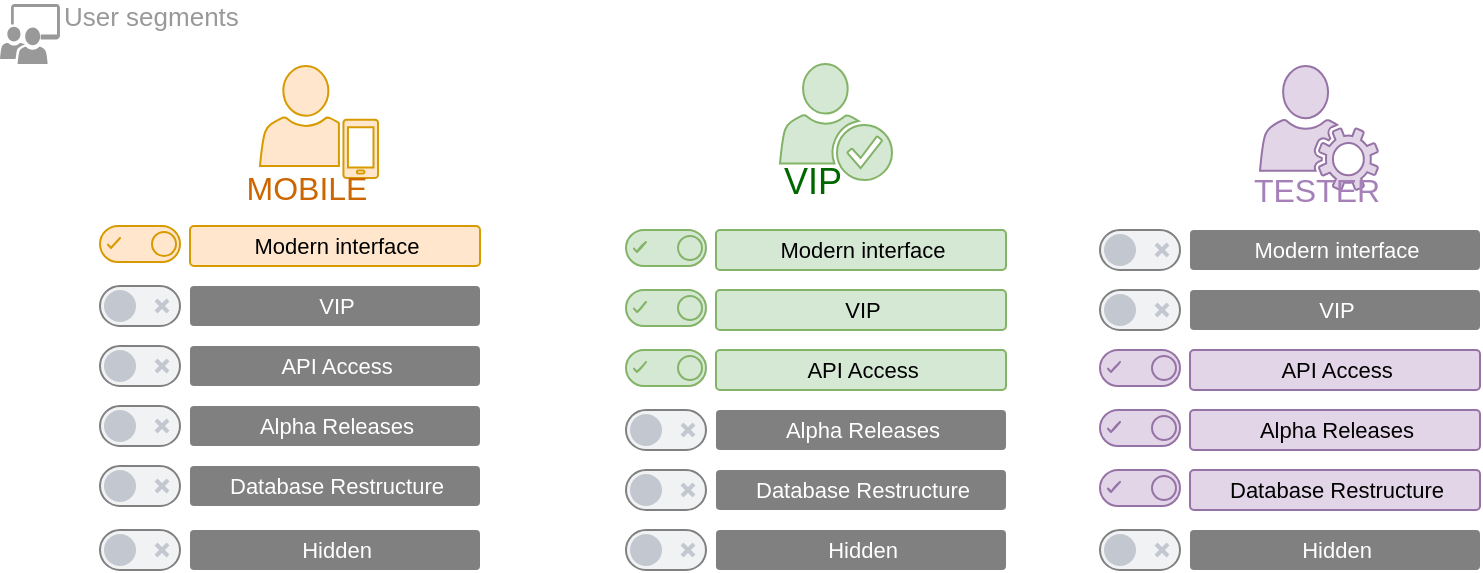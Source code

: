 <mxfile version="20.8.10" type="device"><diagram id="C22Zyo9x9_IkmYV2H3KQ" name="feature-flag-toggles"><mxGraphModel dx="684" dy="813" grid="1" gridSize="10" guides="1" tooltips="1" connect="1" arrows="1" fold="1" page="0" pageScale="1" pageWidth="827" pageHeight="1169" math="0" shadow="0"><root><mxCell id="0"/><mxCell id="1" parent="0"/><mxCell id="Y4RY1TbXBnviv-8IcJPs-9" value="API Access" style="rounded=1;arcSize=10;fillColor=#808080;strokeColor=none;html=1;fontSize=11;align=center;fontColor=#ffffff;fontStyle=0;fontSize=11;sketch=0;hachureGap=4;pointerEvents=0;fontFamily=Helvetica;" parent="1" vertex="1"><mxGeometry x="795" y="528" width="145" height="20" as="geometry"/></mxCell><mxCell id="Y4RY1TbXBnviv-8IcJPs-10" value="" style="fillColor=#F1F2F4;strokeColor=#808080;rounded=1;arcSize=50;sketch=0;hachureGap=4;pointerEvents=0;fontFamily=Helvetica;fontSize=20;" parent="1" vertex="1"><mxGeometry x="750" y="558" width="40" height="20" as="geometry"/></mxCell><mxCell id="Y4RY1TbXBnviv-8IcJPs-11" value="" style="shape=ellipse;strokeColor=none;fillColor=#C2C7D0;sketch=0;hachureGap=4;pointerEvents=0;fontFamily=Helvetica;fontSize=20;" parent="Y4RY1TbXBnviv-8IcJPs-10" vertex="1"><mxGeometry y="0.5" width="16" height="16" relative="1" as="geometry"><mxPoint x="2" y="-8" as="offset"/></mxGeometry></mxCell><mxCell id="Y4RY1TbXBnviv-8IcJPs-12" value="" style="html=1;shadow=0;dashed=0;shape=mxgraph.atlassian.x;strokeColor=#C2C7D0;strokeWidth=2;sketch=0;hachureGap=4;pointerEvents=0;fontFamily=Helvetica;fontSize=20;" parent="Y4RY1TbXBnviv-8IcJPs-10" vertex="1"><mxGeometry x="1" y="0.5" width="6" height="6" relative="1" as="geometry"><mxPoint x="-12" y="-3" as="offset"/></mxGeometry></mxCell><mxCell id="Y4RY1TbXBnviv-8IcJPs-13" value="Alpha Releases" style="rounded=1;arcSize=10;fillColor=#808080;strokeColor=none;html=1;fontSize=11;align=center;fontColor=#ffffff;fontStyle=0;fontSize=11;sketch=0;hachureGap=4;pointerEvents=0;fontFamily=Helvetica;" parent="1" vertex="1"><mxGeometry x="795" y="558" width="145" height="20" as="geometry"/></mxCell><mxCell id="Y4RY1TbXBnviv-8IcJPs-17" value="VIP" style="rounded=1;arcSize=10;fillColor=#808080;strokeColor=none;html=1;fontSize=11;align=center;fontColor=#ffffff;fontStyle=0;fontSize=11;sketch=0;hachureGap=4;pointerEvents=0;fontFamily=Helvetica;" parent="1" vertex="1"><mxGeometry x="795" y="498" width="145" height="20" as="geometry"/></mxCell><mxCell id="Y4RY1TbXBnviv-8IcJPs-18" value="" style="fillColor=#F1F2F4;strokeColor=#808080;rounded=1;arcSize=50;sketch=0;hachureGap=4;pointerEvents=0;fontFamily=Helvetica;fontSize=20;" parent="1" vertex="1"><mxGeometry x="750" y="588" width="40" height="20" as="geometry"/></mxCell><mxCell id="Y4RY1TbXBnviv-8IcJPs-19" value="" style="shape=ellipse;strokeColor=none;fillColor=#C2C7D0;sketch=0;hachureGap=4;pointerEvents=0;fontFamily=Helvetica;fontSize=20;" parent="Y4RY1TbXBnviv-8IcJPs-18" vertex="1"><mxGeometry y="0.5" width="16" height="16" relative="1" as="geometry"><mxPoint x="2" y="-8" as="offset"/></mxGeometry></mxCell><mxCell id="Y4RY1TbXBnviv-8IcJPs-20" value="" style="html=1;shadow=0;dashed=0;shape=mxgraph.atlassian.x;strokeColor=#C2C7D0;strokeWidth=2;sketch=0;hachureGap=4;pointerEvents=0;fontFamily=Helvetica;fontSize=20;" parent="Y4RY1TbXBnviv-8IcJPs-18" vertex="1"><mxGeometry x="1" y="0.5" width="6" height="6" relative="1" as="geometry"><mxPoint x="-12" y="-3" as="offset"/></mxGeometry></mxCell><mxCell id="Y4RY1TbXBnviv-8IcJPs-21" value="Database Restructure" style="rounded=1;arcSize=10;fillColor=#808080;strokeColor=none;html=1;fontSize=11;align=center;fontColor=#ffffff;fontStyle=0;fontSize=11;sketch=0;hachureGap=4;pointerEvents=0;fontFamily=Helvetica;" parent="1" vertex="1"><mxGeometry x="795" y="588" width="145" height="20" as="geometry"/></mxCell><mxCell id="Y4RY1TbXBnviv-8IcJPs-22" value="" style="fillColor=#ffe6cc;strokeColor=#d79b00;rounded=1;arcSize=50;sketch=0;hachureGap=4;pointerEvents=0;fontFamily=Helvetica;fontSize=20;" parent="1" vertex="1"><mxGeometry x="750" y="468" width="40" height="18" as="geometry"/></mxCell><mxCell id="Y4RY1TbXBnviv-8IcJPs-23" value="" style="shape=ellipse;strokeColor=#d79b00;fillColor=#ffe6cc;sketch=0;hachureGap=4;pointerEvents=0;fontFamily=Helvetica;fontSize=20;" parent="Y4RY1TbXBnviv-8IcJPs-22" vertex="1"><mxGeometry x="1" y="0.5" width="12" height="12" relative="1" as="geometry"><mxPoint x="-14" y="-6" as="offset"/></mxGeometry></mxCell><mxCell id="Y4RY1TbXBnviv-8IcJPs-24" value="" style="html=1;shadow=0;dashed=0;shape=mxgraph.atlassian.check;strokeColor=#d79b00;sketch=1;hachureGap=4;pointerEvents=0;fontFamily=Helvetica;fontSize=20;fillColor=#ffe6cc;" parent="Y4RY1TbXBnviv-8IcJPs-22" vertex="1"><mxGeometry y="0.5" width="6" height="5" relative="1" as="geometry"><mxPoint x="4" y="-3" as="offset"/></mxGeometry></mxCell><mxCell id="Y4RY1TbXBnviv-8IcJPs-25" value="Modern interface" style="rounded=1;arcSize=10;fillColor=#ffe6cc;strokeColor=#d79b00;html=1;fontSize=11;align=center;fontStyle=0;fontSize=11;sketch=0;hachureGap=4;pointerEvents=0;fontFamily=Helvetica;" parent="1" vertex="1"><mxGeometry x="795" y="468" width="145" height="20" as="geometry"/></mxCell><mxCell id="Y4RY1TbXBnviv-8IcJPs-26" value="MOBILE" style="sketch=0;pointerEvents=1;shadow=0;dashed=0;html=1;strokeColor=#d79b00;fillColor=#ffe6cc;labelPosition=center;verticalLabelPosition=bottom;verticalAlign=middle;outlineConnect=0;align=center;shape=mxgraph.office.users.mobile_user;fontSize=16;fontFamily=Helvetica;rounded=1;arcSize=50;hachureGap=4;spacingBottom=47;spacingRight=13;fontColor=#CC6600;" parent="1" vertex="1"><mxGeometry x="830" y="388" width="59" height="56" as="geometry"/></mxCell><mxCell id="Y4RY1TbXBnviv-8IcJPs-27" value="" style="fillColor=#e1d5e7;strokeColor=#9673a6;rounded=1;arcSize=50;sketch=0;hachureGap=4;pointerEvents=0;fontFamily=Helvetica;fontSize=20;" parent="1" vertex="1"><mxGeometry x="1250" y="530" width="40" height="18" as="geometry"/></mxCell><mxCell id="Y4RY1TbXBnviv-8IcJPs-28" value="" style="shape=ellipse;strokeColor=#9673a6;fillColor=#e1d5e7;sketch=0;hachureGap=4;pointerEvents=0;fontFamily=Helvetica;fontSize=20;" parent="Y4RY1TbXBnviv-8IcJPs-27" vertex="1"><mxGeometry x="1" y="0.5" width="12" height="12" relative="1" as="geometry"><mxPoint x="-14" y="-6" as="offset"/></mxGeometry></mxCell><mxCell id="Y4RY1TbXBnviv-8IcJPs-29" value="" style="html=1;shadow=0;dashed=0;shape=mxgraph.atlassian.check;strokeColor=#9673a6;sketch=1;hachureGap=4;pointerEvents=0;fontFamily=Helvetica;fontSize=20;fillColor=#e1d5e7;" parent="Y4RY1TbXBnviv-8IcJPs-27" vertex="1"><mxGeometry y="0.5" width="6" height="5" relative="1" as="geometry"><mxPoint x="4" y="-3" as="offset"/></mxGeometry></mxCell><mxCell id="Y4RY1TbXBnviv-8IcJPs-30" value="API Access" style="rounded=1;arcSize=10;fillColor=#e1d5e7;strokeColor=#9673a6;html=1;fontSize=11;align=center;fontStyle=0;fontSize=11;sketch=0;hachureGap=4;pointerEvents=0;fontFamily=Helvetica;" parent="1" vertex="1"><mxGeometry x="1295" y="530" width="145" height="20" as="geometry"/></mxCell><mxCell id="Y4RY1TbXBnviv-8IcJPs-31" value="" style="fillColor=#F1F2F4;strokeColor=#808080;rounded=1;arcSize=50;sketch=0;hachureGap=4;pointerEvents=0;fontFamily=Helvetica;fontSize=20;" parent="1" vertex="1"><mxGeometry x="1250" y="470" width="40" height="20" as="geometry"/></mxCell><mxCell id="Y4RY1TbXBnviv-8IcJPs-32" value="" style="shape=ellipse;strokeColor=none;fillColor=#C2C7D0;sketch=0;hachureGap=4;pointerEvents=0;fontFamily=Helvetica;fontSize=20;" parent="Y4RY1TbXBnviv-8IcJPs-31" vertex="1"><mxGeometry y="0.5" width="16" height="16" relative="1" as="geometry"><mxPoint x="2" y="-8" as="offset"/></mxGeometry></mxCell><mxCell id="Y4RY1TbXBnviv-8IcJPs-33" value="" style="html=1;shadow=0;dashed=0;shape=mxgraph.atlassian.x;strokeColor=#C2C7D0;strokeWidth=2;sketch=0;hachureGap=4;pointerEvents=0;fontFamily=Helvetica;fontSize=20;" parent="Y4RY1TbXBnviv-8IcJPs-31" vertex="1"><mxGeometry x="1" y="0.5" width="6" height="6" relative="1" as="geometry"><mxPoint x="-12" y="-3" as="offset"/></mxGeometry></mxCell><mxCell id="Y4RY1TbXBnviv-8IcJPs-34" value="Alpha Releases" style="rounded=1;arcSize=10;fillColor=#e1d5e7;strokeColor=#9673a6;html=1;fontSize=11;align=center;fontStyle=0;fontSize=11;sketch=0;hachureGap=4;pointerEvents=0;fontFamily=Helvetica;" parent="1" vertex="1"><mxGeometry x="1295" y="560" width="145" height="20" as="geometry"/></mxCell><mxCell id="Y4RY1TbXBnviv-8IcJPs-35" value="" style="fillColor=#e1d5e7;strokeColor=#9673a6;rounded=1;arcSize=50;sketch=0;hachureGap=4;pointerEvents=0;fontFamily=Helvetica;fontSize=20;" parent="1" vertex="1"><mxGeometry x="1250" y="590" width="40" height="18" as="geometry"/></mxCell><mxCell id="Y4RY1TbXBnviv-8IcJPs-36" value="" style="shape=ellipse;strokeColor=#9673a6;fillColor=#e1d5e7;sketch=0;hachureGap=4;pointerEvents=0;fontFamily=Helvetica;fontSize=20;" parent="Y4RY1TbXBnviv-8IcJPs-35" vertex="1"><mxGeometry x="1" y="0.5" width="12" height="12" relative="1" as="geometry"><mxPoint x="-14" y="-6" as="offset"/></mxGeometry></mxCell><mxCell id="Y4RY1TbXBnviv-8IcJPs-37" value="" style="html=1;shadow=0;dashed=0;shape=mxgraph.atlassian.check;strokeColor=#9673a6;sketch=1;hachureGap=4;pointerEvents=0;fontFamily=Helvetica;fontSize=20;fillColor=#e1d5e7;" parent="Y4RY1TbXBnviv-8IcJPs-35" vertex="1"><mxGeometry y="0.5" width="6" height="5" relative="1" as="geometry"><mxPoint x="4" y="-3" as="offset"/></mxGeometry></mxCell><mxCell id="Y4RY1TbXBnviv-8IcJPs-38" value="VIP" style="rounded=1;arcSize=10;fillColor=#808080;strokeColor=none;html=1;fontSize=11;align=center;fontColor=#ffffff;fontStyle=0;fontSize=11;sketch=0;hachureGap=4;pointerEvents=0;fontFamily=Helvetica;" parent="1" vertex="1"><mxGeometry x="1295" y="500" width="145" height="20" as="geometry"/></mxCell><mxCell id="Y4RY1TbXBnviv-8IcJPs-39" value="" style="fillColor=#F1F2F4;strokeColor=#808080;rounded=1;arcSize=50;sketch=0;hachureGap=4;pointerEvents=0;fontFamily=Helvetica;fontSize=20;" parent="1" vertex="1"><mxGeometry x="1250" y="500" width="40" height="20" as="geometry"/></mxCell><mxCell id="Y4RY1TbXBnviv-8IcJPs-40" value="" style="shape=ellipse;strokeColor=none;fillColor=#C2C7D0;sketch=0;hachureGap=4;pointerEvents=0;fontFamily=Helvetica;fontSize=20;" parent="Y4RY1TbXBnviv-8IcJPs-39" vertex="1"><mxGeometry y="0.5" width="16" height="16" relative="1" as="geometry"><mxPoint x="2" y="-8" as="offset"/></mxGeometry></mxCell><mxCell id="Y4RY1TbXBnviv-8IcJPs-41" value="" style="html=1;shadow=0;dashed=0;shape=mxgraph.atlassian.x;strokeColor=#C2C7D0;strokeWidth=2;sketch=0;hachureGap=4;pointerEvents=0;fontFamily=Helvetica;fontSize=20;" parent="Y4RY1TbXBnviv-8IcJPs-39" vertex="1"><mxGeometry x="1" y="0.5" width="6" height="6" relative="1" as="geometry"><mxPoint x="-12" y="-3" as="offset"/></mxGeometry></mxCell><mxCell id="Y4RY1TbXBnviv-8IcJPs-42" value="Database Restructure" style="rounded=1;arcSize=10;fillColor=#e1d5e7;strokeColor=#9673a6;html=1;fontSize=11;align=center;fontStyle=0;fontSize=11;sketch=0;hachureGap=4;pointerEvents=0;fontFamily=Helvetica;" parent="1" vertex="1"><mxGeometry x="1295" y="590" width="145" height="20" as="geometry"/></mxCell><mxCell id="Y4RY1TbXBnviv-8IcJPs-43" value="" style="fillColor=#e1d5e7;strokeColor=#9673a6;rounded=1;arcSize=50;sketch=0;hachureGap=4;pointerEvents=0;fontFamily=Helvetica;fontSize=20;" parent="1" vertex="1"><mxGeometry x="1250" y="560" width="40" height="18" as="geometry"/></mxCell><mxCell id="Y4RY1TbXBnviv-8IcJPs-44" value="" style="shape=ellipse;strokeColor=#9673a6;fillColor=#e1d5e7;sketch=0;hachureGap=4;pointerEvents=0;fontFamily=Helvetica;fontSize=20;" parent="Y4RY1TbXBnviv-8IcJPs-43" vertex="1"><mxGeometry x="1" y="0.5" width="12" height="12" relative="1" as="geometry"><mxPoint x="-14" y="-6" as="offset"/></mxGeometry></mxCell><mxCell id="Y4RY1TbXBnviv-8IcJPs-45" value="" style="html=1;shadow=0;dashed=0;shape=mxgraph.atlassian.check;strokeColor=#9673a6;sketch=1;hachureGap=4;pointerEvents=0;fontFamily=Helvetica;fontSize=20;fillColor=#e1d5e7;" parent="Y4RY1TbXBnviv-8IcJPs-43" vertex="1"><mxGeometry y="0.5" width="6" height="5" relative="1" as="geometry"><mxPoint x="4" y="-3" as="offset"/></mxGeometry></mxCell><mxCell id="Y4RY1TbXBnviv-8IcJPs-46" value="Modern interface" style="rounded=1;arcSize=10;fillColor=#808080;strokeColor=none;html=1;fontSize=11;align=center;fontColor=#ffffff;fontStyle=0;fontSize=11;sketch=0;hachureGap=4;pointerEvents=0;fontFamily=Helvetica;" parent="1" vertex="1"><mxGeometry x="1295" y="470" width="145" height="20" as="geometry"/></mxCell><mxCell id="Y4RY1TbXBnviv-8IcJPs-48" value="TESTER" style="sketch=0;pointerEvents=1;shadow=0;dashed=0;html=1;strokeColor=#9673a6;fillColor=#e1d5e7;labelPosition=center;verticalLabelPosition=bottom;verticalAlign=middle;outlineConnect=0;align=center;shape=mxgraph.office.services.user_services;fontSize=16;fontFamily=Helvetica;rounded=1;arcSize=10;hachureGap=4;fontStyle=0;spacingBottom=62;spacingRight=4;fontColor=#A680B8;" parent="1" vertex="1"><mxGeometry x="1330" y="388" width="59" height="62" as="geometry"/></mxCell><mxCell id="Y4RY1TbXBnviv-8IcJPs-49" value="VIP" style="sketch=0;pointerEvents=1;shadow=0;dashed=0;html=1;strokeColor=#82b366;fillColor=#d5e8d4;labelPosition=center;verticalLabelPosition=bottom;verticalAlign=middle;outlineConnect=0;align=center;shape=mxgraph.office.users.credentials;fontSize=18;fontFamily=Helvetica;rounded=1;arcSize=10;hachureGap=4;fontStyle=0;spacingBottom=56;spacingRight=24;fontColor=#006600;" parent="1" vertex="1"><mxGeometry x="1090" y="387" width="56" height="58" as="geometry"/></mxCell><mxCell id="Y4RY1TbXBnviv-8IcJPs-50" value="" style="fillColor=#F1F2F4;strokeColor=#808080;rounded=1;arcSize=50;sketch=0;hachureGap=4;pointerEvents=0;fontFamily=Helvetica;fontSize=20;" parent="1" vertex="1"><mxGeometry x="750" y="528" width="40" height="20" as="geometry"/></mxCell><mxCell id="Y4RY1TbXBnviv-8IcJPs-51" value="" style="shape=ellipse;strokeColor=none;fillColor=#C2C7D0;sketch=0;hachureGap=4;pointerEvents=0;fontFamily=Helvetica;fontSize=20;" parent="Y4RY1TbXBnviv-8IcJPs-50" vertex="1"><mxGeometry y="0.5" width="16" height="16" relative="1" as="geometry"><mxPoint x="2" y="-8" as="offset"/></mxGeometry></mxCell><mxCell id="Y4RY1TbXBnviv-8IcJPs-52" value="" style="html=1;shadow=0;dashed=0;shape=mxgraph.atlassian.x;strokeColor=#C2C7D0;strokeWidth=2;sketch=0;hachureGap=4;pointerEvents=0;fontFamily=Helvetica;fontSize=20;" parent="Y4RY1TbXBnviv-8IcJPs-50" vertex="1"><mxGeometry x="1" y="0.5" width="6" height="6" relative="1" as="geometry"><mxPoint x="-12" y="-3" as="offset"/></mxGeometry></mxCell><mxCell id="Y4RY1TbXBnviv-8IcJPs-53" value="API Access" style="rounded=1;arcSize=10;fillColor=#d5e8d4;strokeColor=#82b366;html=1;fontSize=11;align=center;fontStyle=0;fontSize=11;sketch=0;hachureGap=4;pointerEvents=0;fontFamily=Helvetica;" parent="1" vertex="1"><mxGeometry x="1058" y="530" width="145" height="20" as="geometry"/></mxCell><mxCell id="Y4RY1TbXBnviv-8IcJPs-54" value="" style="fillColor=#F1F2F4;strokeColor=#808080;rounded=1;arcSize=50;sketch=0;hachureGap=4;pointerEvents=0;fontFamily=Helvetica;fontSize=20;" parent="1" vertex="1"><mxGeometry x="1013" y="560" width="40" height="20" as="geometry"/></mxCell><mxCell id="Y4RY1TbXBnviv-8IcJPs-55" value="" style="shape=ellipse;strokeColor=none;fillColor=#C2C7D0;sketch=0;hachureGap=4;pointerEvents=0;fontFamily=Helvetica;fontSize=20;" parent="Y4RY1TbXBnviv-8IcJPs-54" vertex="1"><mxGeometry y="0.5" width="16" height="16" relative="1" as="geometry"><mxPoint x="2" y="-8" as="offset"/></mxGeometry></mxCell><mxCell id="Y4RY1TbXBnviv-8IcJPs-56" value="" style="html=1;shadow=0;dashed=0;shape=mxgraph.atlassian.x;strokeColor=#C2C7D0;strokeWidth=2;sketch=0;hachureGap=4;pointerEvents=0;fontFamily=Helvetica;fontSize=20;" parent="Y4RY1TbXBnviv-8IcJPs-54" vertex="1"><mxGeometry x="1" y="0.5" width="6" height="6" relative="1" as="geometry"><mxPoint x="-12" y="-3" as="offset"/></mxGeometry></mxCell><mxCell id="Y4RY1TbXBnviv-8IcJPs-57" value="Alpha Releases" style="rounded=1;arcSize=10;fillColor=#808080;strokeColor=none;html=1;fontSize=11;align=center;fontColor=#ffffff;fontStyle=0;fontSize=11;sketch=0;hachureGap=4;pointerEvents=0;fontFamily=Helvetica;" parent="1" vertex="1"><mxGeometry x="1058" y="560" width="145" height="20" as="geometry"/></mxCell><mxCell id="Y4RY1TbXBnviv-8IcJPs-58" value="" style="fillColor=#d5e8d4;strokeColor=#82b366;rounded=1;arcSize=50;sketch=0;hachureGap=4;pointerEvents=0;fontFamily=Helvetica;fontSize=20;" parent="1" vertex="1"><mxGeometry x="1013" y="500" width="40" height="18" as="geometry"/></mxCell><mxCell id="Y4RY1TbXBnviv-8IcJPs-59" value="" style="shape=ellipse;strokeColor=#82b366;fillColor=#d5e8d4;sketch=0;hachureGap=4;pointerEvents=0;fontFamily=Helvetica;fontSize=20;" parent="Y4RY1TbXBnviv-8IcJPs-58" vertex="1"><mxGeometry x="1" y="0.5" width="12" height="12" relative="1" as="geometry"><mxPoint x="-14" y="-6" as="offset"/></mxGeometry></mxCell><mxCell id="Y4RY1TbXBnviv-8IcJPs-60" value="" style="html=1;shadow=0;dashed=0;shape=mxgraph.atlassian.check;strokeColor=#82b366;sketch=1;hachureGap=4;pointerEvents=0;fontFamily=Helvetica;fontSize=20;fillColor=#d5e8d4;" parent="Y4RY1TbXBnviv-8IcJPs-58" vertex="1"><mxGeometry y="0.5" width="6" height="5" relative="1" as="geometry"><mxPoint x="4" y="-3" as="offset"/></mxGeometry></mxCell><mxCell id="Y4RY1TbXBnviv-8IcJPs-61" value="VIP" style="rounded=1;arcSize=10;fillColor=#d5e8d4;strokeColor=#82b366;html=1;fontSize=11;align=center;fontStyle=0;fontSize=11;sketch=0;hachureGap=4;pointerEvents=0;fontFamily=Helvetica;" parent="1" vertex="1"><mxGeometry x="1058" y="500" width="145" height="20" as="geometry"/></mxCell><mxCell id="Y4RY1TbXBnviv-8IcJPs-62" value="" style="fillColor=#F1F2F4;strokeColor=#808080;rounded=1;arcSize=50;sketch=0;hachureGap=4;pointerEvents=0;fontFamily=Helvetica;fontSize=20;" parent="1" vertex="1"><mxGeometry x="1013" y="590" width="40" height="20" as="geometry"/></mxCell><mxCell id="Y4RY1TbXBnviv-8IcJPs-63" value="" style="shape=ellipse;strokeColor=none;fillColor=#C2C7D0;sketch=0;hachureGap=4;pointerEvents=0;fontFamily=Helvetica;fontSize=20;" parent="Y4RY1TbXBnviv-8IcJPs-62" vertex="1"><mxGeometry y="0.5" width="16" height="16" relative="1" as="geometry"><mxPoint x="2" y="-8" as="offset"/></mxGeometry></mxCell><mxCell id="Y4RY1TbXBnviv-8IcJPs-64" value="" style="html=1;shadow=0;dashed=0;shape=mxgraph.atlassian.x;strokeColor=#C2C7D0;strokeWidth=2;sketch=0;hachureGap=4;pointerEvents=0;fontFamily=Helvetica;fontSize=20;" parent="Y4RY1TbXBnviv-8IcJPs-62" vertex="1"><mxGeometry x="1" y="0.5" width="6" height="6" relative="1" as="geometry"><mxPoint x="-12" y="-3" as="offset"/></mxGeometry></mxCell><mxCell id="Y4RY1TbXBnviv-8IcJPs-65" value="Database Restructure" style="rounded=1;arcSize=10;fillColor=#808080;strokeColor=none;html=1;fontSize=11;align=center;fontColor=#ffffff;fontStyle=0;fontSize=11;sketch=0;hachureGap=4;pointerEvents=0;fontFamily=Helvetica;" parent="1" vertex="1"><mxGeometry x="1058" y="590" width="145" height="20" as="geometry"/></mxCell><mxCell id="Y4RY1TbXBnviv-8IcJPs-66" value="" style="fillColor=#d5e8d4;strokeColor=#82b366;rounded=1;arcSize=50;sketch=0;hachureGap=4;pointerEvents=0;fontFamily=Helvetica;fontSize=20;" parent="1" vertex="1"><mxGeometry x="1013" y="470" width="40" height="18" as="geometry"/></mxCell><mxCell id="Y4RY1TbXBnviv-8IcJPs-67" value="" style="shape=ellipse;strokeColor=#82b366;fillColor=#d5e8d4;sketch=0;hachureGap=4;pointerEvents=0;fontFamily=Helvetica;fontSize=20;" parent="Y4RY1TbXBnviv-8IcJPs-66" vertex="1"><mxGeometry x="1" y="0.5" width="12" height="12" relative="1" as="geometry"><mxPoint x="-14" y="-6" as="offset"/></mxGeometry></mxCell><mxCell id="Y4RY1TbXBnviv-8IcJPs-68" value="" style="html=1;shadow=0;dashed=0;shape=mxgraph.atlassian.check;strokeColor=#82b366;sketch=1;hachureGap=4;pointerEvents=0;fontFamily=Helvetica;fontSize=20;fillColor=#d5e8d4;" parent="Y4RY1TbXBnviv-8IcJPs-66" vertex="1"><mxGeometry y="0.5" width="6" height="5" relative="1" as="geometry"><mxPoint x="4" y="-3" as="offset"/></mxGeometry></mxCell><mxCell id="Y4RY1TbXBnviv-8IcJPs-69" value="Modern interface" style="rounded=1;arcSize=10;fillColor=#d5e8d4;strokeColor=#82b366;html=1;fontSize=11;align=center;fontStyle=0;fontSize=11;sketch=0;hachureGap=4;pointerEvents=0;fontFamily=Helvetica;" parent="1" vertex="1"><mxGeometry x="1058" y="470" width="145" height="20" as="geometry"/></mxCell><mxCell id="Y4RY1TbXBnviv-8IcJPs-73" value="" style="fillColor=#F1F2F4;strokeColor=#808080;rounded=1;arcSize=50;sketch=0;hachureGap=4;pointerEvents=0;fontFamily=Helvetica;fontSize=20;" parent="1" vertex="1"><mxGeometry x="750" y="498" width="40" height="20" as="geometry"/></mxCell><mxCell id="Y4RY1TbXBnviv-8IcJPs-74" value="" style="shape=ellipse;strokeColor=none;fillColor=#C2C7D0;sketch=0;hachureGap=4;pointerEvents=0;fontFamily=Helvetica;fontSize=20;" parent="Y4RY1TbXBnviv-8IcJPs-73" vertex="1"><mxGeometry y="0.5" width="16" height="16" relative="1" as="geometry"><mxPoint x="2" y="-8" as="offset"/></mxGeometry></mxCell><mxCell id="Y4RY1TbXBnviv-8IcJPs-75" value="" style="html=1;shadow=0;dashed=0;shape=mxgraph.atlassian.x;strokeColor=#C2C7D0;strokeWidth=2;sketch=0;hachureGap=4;pointerEvents=0;fontFamily=Helvetica;fontSize=20;" parent="Y4RY1TbXBnviv-8IcJPs-73" vertex="1"><mxGeometry x="1" y="0.5" width="6" height="6" relative="1" as="geometry"><mxPoint x="-12" y="-3" as="offset"/></mxGeometry></mxCell><mxCell id="Y4RY1TbXBnviv-8IcJPs-76" value="" style="fillColor=#d5e8d4;strokeColor=#82b366;rounded=1;arcSize=50;sketch=0;hachureGap=4;pointerEvents=0;fontFamily=Helvetica;fontSize=20;" parent="1" vertex="1"><mxGeometry x="1013" y="530" width="40" height="18" as="geometry"/></mxCell><mxCell id="Y4RY1TbXBnviv-8IcJPs-77" value="" style="shape=ellipse;strokeColor=#82b366;fillColor=#d5e8d4;sketch=0;hachureGap=4;pointerEvents=0;fontFamily=Helvetica;fontSize=20;" parent="Y4RY1TbXBnviv-8IcJPs-76" vertex="1"><mxGeometry x="1" y="0.5" width="12" height="12" relative="1" as="geometry"><mxPoint x="-14" y="-6" as="offset"/></mxGeometry></mxCell><mxCell id="Y4RY1TbXBnviv-8IcJPs-78" value="" style="html=1;shadow=0;dashed=0;shape=mxgraph.atlassian.check;strokeColor=#82b366;sketch=1;hachureGap=4;pointerEvents=0;fontFamily=Helvetica;fontSize=20;fillColor=#d5e8d4;" parent="Y4RY1TbXBnviv-8IcJPs-76" vertex="1"><mxGeometry y="0.5" width="6" height="5" relative="1" as="geometry"><mxPoint x="4" y="-3" as="offset"/></mxGeometry></mxCell><mxCell id="Y4RY1TbXBnviv-8IcJPs-82" value="" style="fillColor=#F1F2F4;strokeColor=#808080;rounded=1;arcSize=50;sketch=0;hachureGap=4;pointerEvents=0;fontFamily=Helvetica;fontSize=20;" parent="1" vertex="1"><mxGeometry x="750" y="620" width="40" height="20" as="geometry"/></mxCell><mxCell id="Y4RY1TbXBnviv-8IcJPs-83" value="" style="shape=ellipse;strokeColor=none;fillColor=#C2C7D0;sketch=0;hachureGap=4;pointerEvents=0;fontFamily=Helvetica;fontSize=20;" parent="Y4RY1TbXBnviv-8IcJPs-82" vertex="1"><mxGeometry y="0.5" width="16" height="16" relative="1" as="geometry"><mxPoint x="2" y="-8" as="offset"/></mxGeometry></mxCell><mxCell id="Y4RY1TbXBnviv-8IcJPs-84" value="" style="html=1;shadow=0;dashed=0;shape=mxgraph.atlassian.x;strokeColor=#C2C7D0;strokeWidth=2;sketch=0;hachureGap=4;pointerEvents=0;fontFamily=Helvetica;fontSize=20;" parent="Y4RY1TbXBnviv-8IcJPs-82" vertex="1"><mxGeometry x="1" y="0.5" width="6" height="6" relative="1" as="geometry"><mxPoint x="-12" y="-3" as="offset"/></mxGeometry></mxCell><mxCell id="Y4RY1TbXBnviv-8IcJPs-85" value="Hidden" style="rounded=1;arcSize=10;fillColor=#808080;strokeColor=none;html=1;fontSize=11;align=center;fontColor=#ffffff;fontStyle=0;fontSize=11;sketch=0;hachureGap=4;pointerEvents=0;fontFamily=Helvetica;" parent="1" vertex="1"><mxGeometry x="795" y="620" width="145" height="20" as="geometry"/></mxCell><mxCell id="Y4RY1TbXBnviv-8IcJPs-86" value="" style="fillColor=#F1F2F4;strokeColor=#808080;rounded=1;arcSize=50;sketch=0;hachureGap=4;pointerEvents=0;fontFamily=Helvetica;fontSize=20;" parent="1" vertex="1"><mxGeometry x="1013" y="620" width="40" height="20" as="geometry"/></mxCell><mxCell id="Y4RY1TbXBnviv-8IcJPs-87" value="" style="shape=ellipse;strokeColor=none;fillColor=#C2C7D0;sketch=0;hachureGap=4;pointerEvents=0;fontFamily=Helvetica;fontSize=20;" parent="Y4RY1TbXBnviv-8IcJPs-86" vertex="1"><mxGeometry y="0.5" width="16" height="16" relative="1" as="geometry"><mxPoint x="2" y="-8" as="offset"/></mxGeometry></mxCell><mxCell id="Y4RY1TbXBnviv-8IcJPs-88" value="" style="html=1;shadow=0;dashed=0;shape=mxgraph.atlassian.x;strokeColor=#C2C7D0;strokeWidth=2;sketch=0;hachureGap=4;pointerEvents=0;fontFamily=Helvetica;fontSize=20;" parent="Y4RY1TbXBnviv-8IcJPs-86" vertex="1"><mxGeometry x="1" y="0.5" width="6" height="6" relative="1" as="geometry"><mxPoint x="-12" y="-3" as="offset"/></mxGeometry></mxCell><mxCell id="Y4RY1TbXBnviv-8IcJPs-89" value="Hidden" style="rounded=1;arcSize=10;fillColor=#808080;strokeColor=none;html=1;fontSize=11;align=center;fontColor=#ffffff;fontStyle=0;fontSize=11;sketch=0;hachureGap=4;pointerEvents=0;fontFamily=Helvetica;" parent="1" vertex="1"><mxGeometry x="1058" y="620" width="145" height="20" as="geometry"/></mxCell><mxCell id="Y4RY1TbXBnviv-8IcJPs-90" value="" style="fillColor=#F1F2F4;strokeColor=#808080;rounded=1;arcSize=50;sketch=0;hachureGap=4;pointerEvents=0;fontFamily=Helvetica;fontSize=20;" parent="1" vertex="1"><mxGeometry x="1250" y="620" width="40" height="20" as="geometry"/></mxCell><mxCell id="Y4RY1TbXBnviv-8IcJPs-91" value="" style="shape=ellipse;strokeColor=none;fillColor=#C2C7D0;sketch=0;hachureGap=4;pointerEvents=0;fontFamily=Helvetica;fontSize=20;" parent="Y4RY1TbXBnviv-8IcJPs-90" vertex="1"><mxGeometry y="0.5" width="16" height="16" relative="1" as="geometry"><mxPoint x="2" y="-8" as="offset"/></mxGeometry></mxCell><mxCell id="Y4RY1TbXBnviv-8IcJPs-92" value="" style="html=1;shadow=0;dashed=0;shape=mxgraph.atlassian.x;strokeColor=#C2C7D0;strokeWidth=2;sketch=0;hachureGap=4;pointerEvents=0;fontFamily=Helvetica;fontSize=20;" parent="Y4RY1TbXBnviv-8IcJPs-90" vertex="1"><mxGeometry x="1" y="0.5" width="6" height="6" relative="1" as="geometry"><mxPoint x="-12" y="-3" as="offset"/></mxGeometry></mxCell><mxCell id="Y4RY1TbXBnviv-8IcJPs-93" value="Hidden" style="rounded=1;arcSize=10;fillColor=#808080;strokeColor=none;html=1;fontSize=11;align=center;fontColor=#ffffff;fontStyle=0;fontSize=11;sketch=0;hachureGap=4;pointerEvents=0;fontFamily=Helvetica;" parent="1" vertex="1"><mxGeometry x="1295" y="620" width="145" height="20" as="geometry"/></mxCell><mxCell id="Y4RY1TbXBnviv-8IcJPs-94" value="User segments" style="sketch=0;pointerEvents=1;shadow=0;dashed=0;html=1;strokeColor=none;labelPosition=right;verticalLabelPosition=middle;verticalAlign=middle;align=left;fillColor=#999999;shape=mxgraph.mscae.intune.groups;fontSize=13;horizontal=1;spacingBottom=18;fontColor=#999999;fontFamily=Helvetica;" parent="1" vertex="1"><mxGeometry x="700" y="357" width="30" height="30" as="geometry"/></mxCell></root></mxGraphModel></diagram></mxfile>